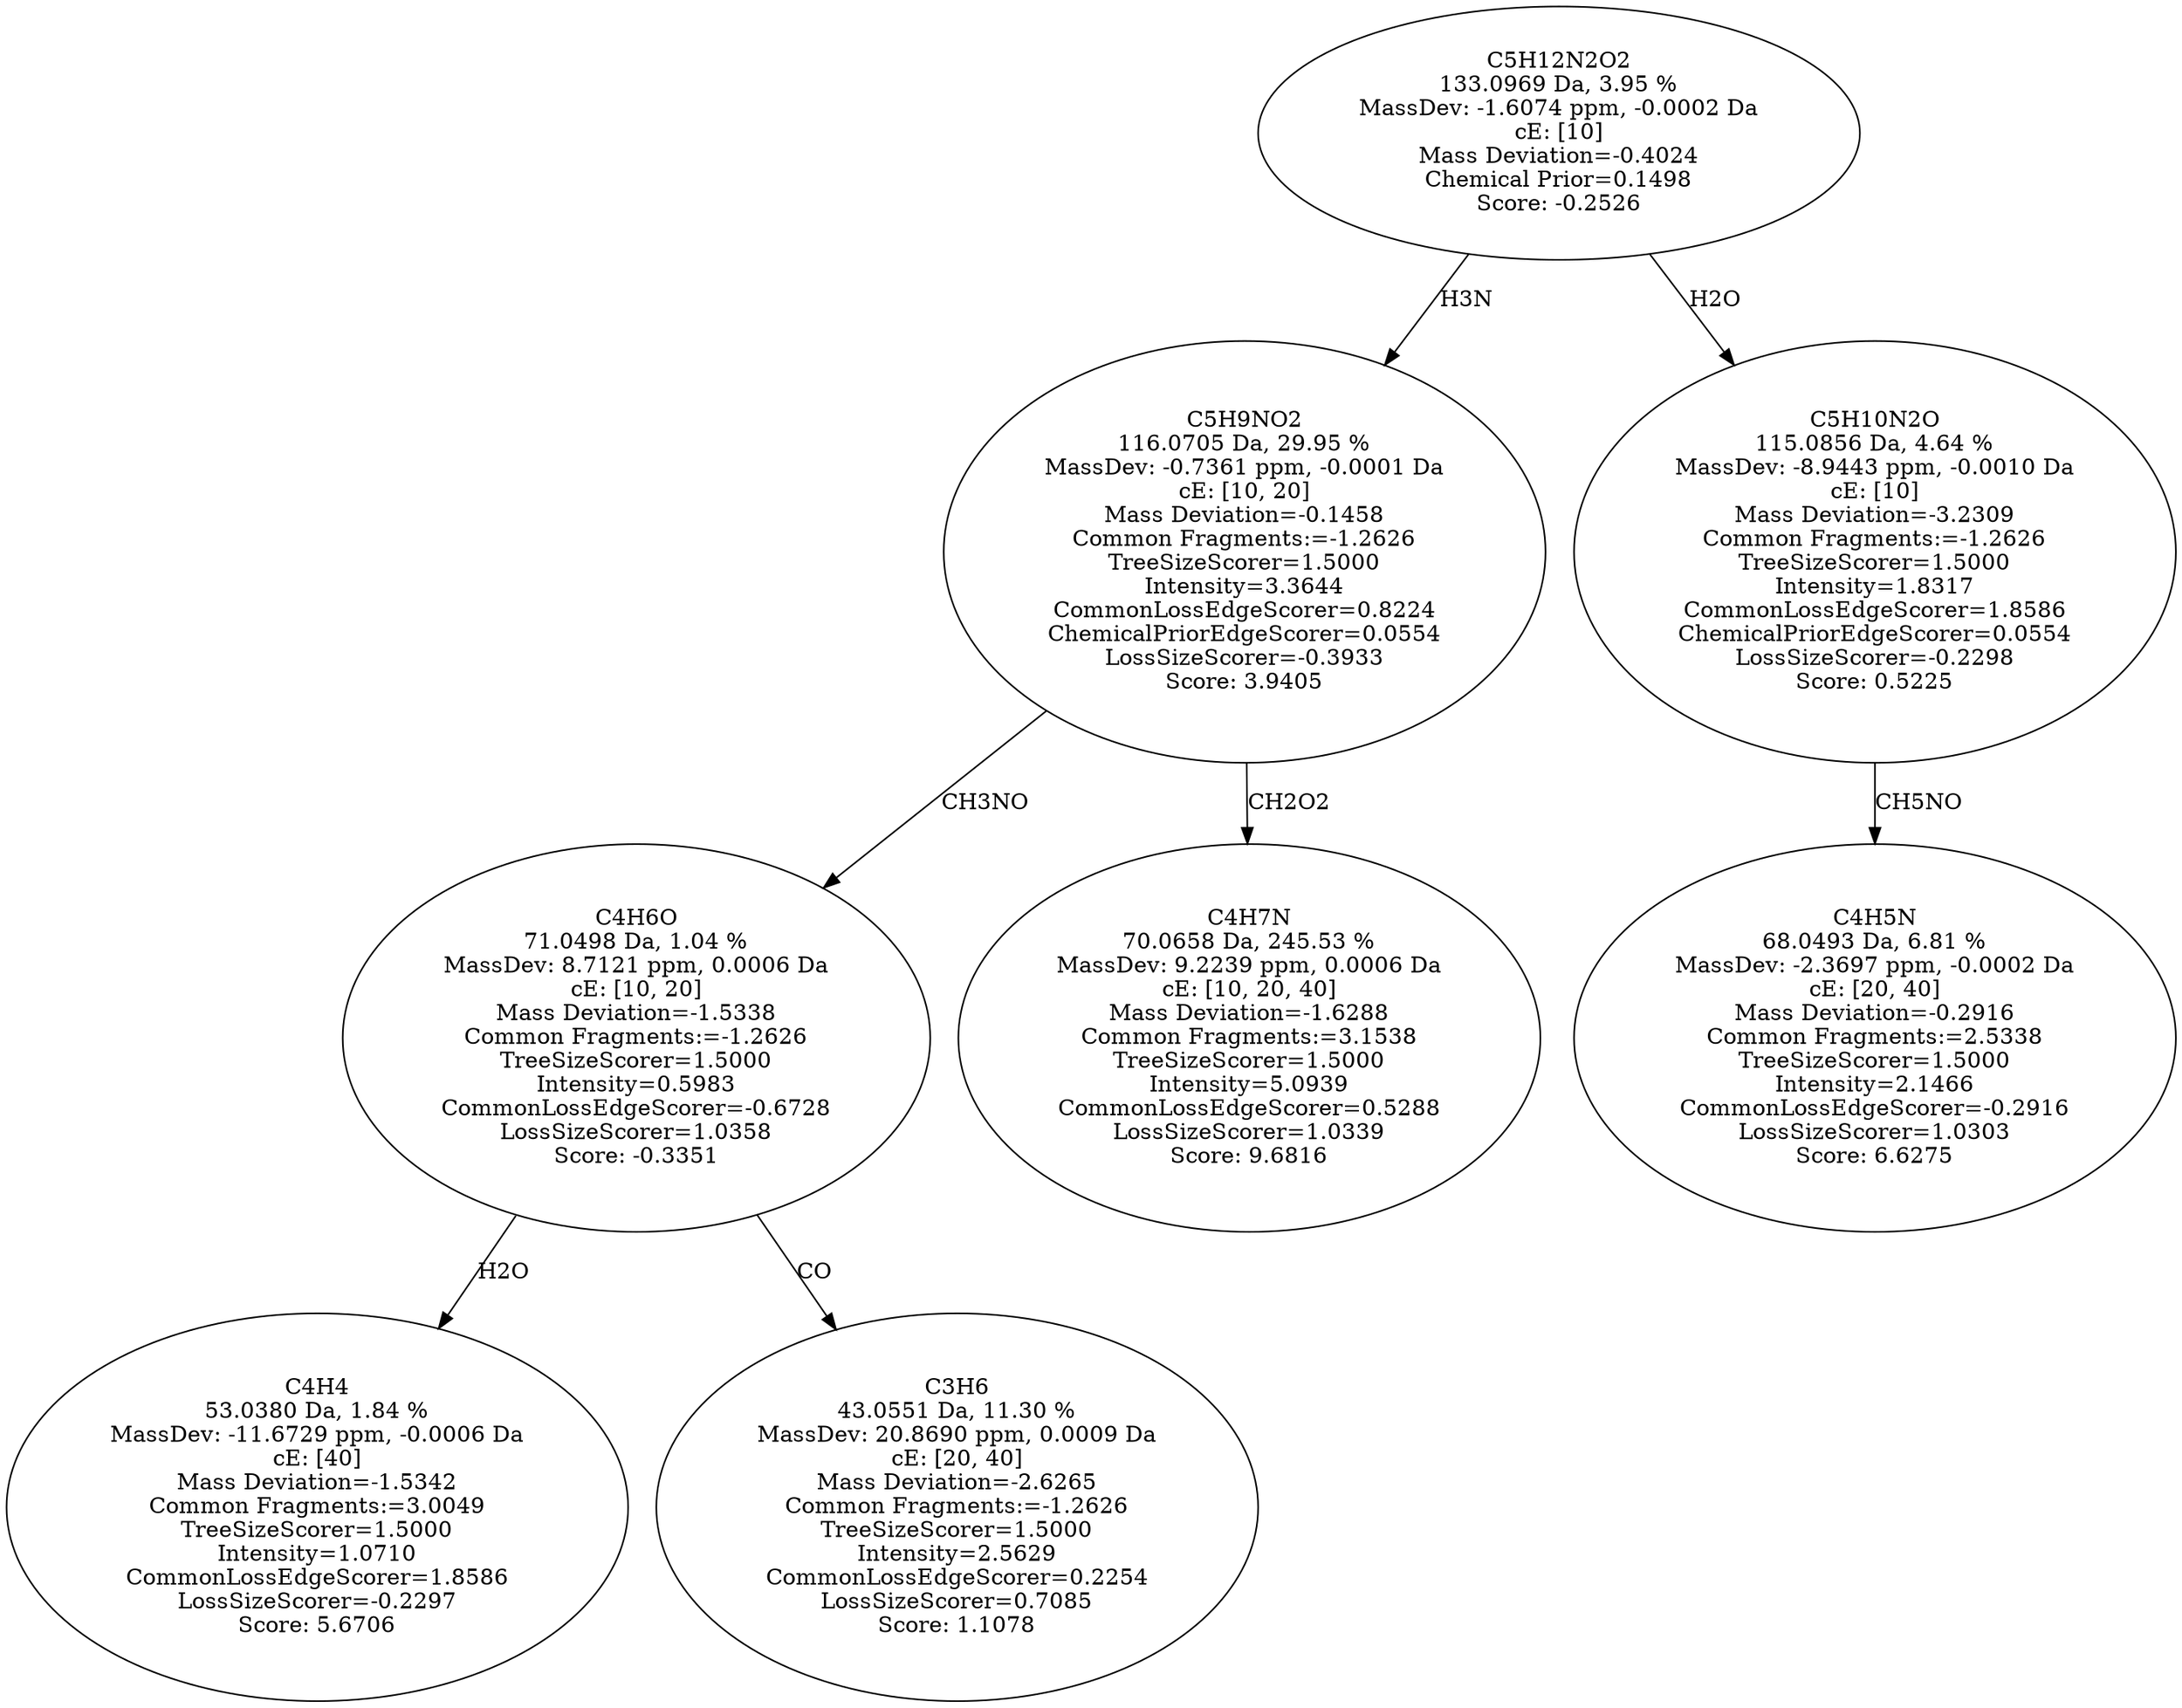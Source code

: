 strict digraph {
v1 [label="C4H4\n53.0380 Da, 1.84 %\nMassDev: -11.6729 ppm, -0.0006 Da\ncE: [40]\nMass Deviation=-1.5342\nCommon Fragments:=3.0049\nTreeSizeScorer=1.5000\nIntensity=1.0710\nCommonLossEdgeScorer=1.8586\nLossSizeScorer=-0.2297\nScore: 5.6706"];
v2 [label="C3H6\n43.0551 Da, 11.30 %\nMassDev: 20.8690 ppm, 0.0009 Da\ncE: [20, 40]\nMass Deviation=-2.6265\nCommon Fragments:=-1.2626\nTreeSizeScorer=1.5000\nIntensity=2.5629\nCommonLossEdgeScorer=0.2254\nLossSizeScorer=0.7085\nScore: 1.1078"];
v3 [label="C4H6O\n71.0498 Da, 1.04 %\nMassDev: 8.7121 ppm, 0.0006 Da\ncE: [10, 20]\nMass Deviation=-1.5338\nCommon Fragments:=-1.2626\nTreeSizeScorer=1.5000\nIntensity=0.5983\nCommonLossEdgeScorer=-0.6728\nLossSizeScorer=1.0358\nScore: -0.3351"];
v4 [label="C4H7N\n70.0658 Da, 245.53 %\nMassDev: 9.2239 ppm, 0.0006 Da\ncE: [10, 20, 40]\nMass Deviation=-1.6288\nCommon Fragments:=3.1538\nTreeSizeScorer=1.5000\nIntensity=5.0939\nCommonLossEdgeScorer=0.5288\nLossSizeScorer=1.0339\nScore: 9.6816"];
v5 [label="C5H9NO2\n116.0705 Da, 29.95 %\nMassDev: -0.7361 ppm, -0.0001 Da\ncE: [10, 20]\nMass Deviation=-0.1458\nCommon Fragments:=-1.2626\nTreeSizeScorer=1.5000\nIntensity=3.3644\nCommonLossEdgeScorer=0.8224\nChemicalPriorEdgeScorer=0.0554\nLossSizeScorer=-0.3933\nScore: 3.9405"];
v6 [label="C4H5N\n68.0493 Da, 6.81 %\nMassDev: -2.3697 ppm, -0.0002 Da\ncE: [20, 40]\nMass Deviation=-0.2916\nCommon Fragments:=2.5338\nTreeSizeScorer=1.5000\nIntensity=2.1466\nCommonLossEdgeScorer=-0.2916\nLossSizeScorer=1.0303\nScore: 6.6275"];
v7 [label="C5H10N2O\n115.0856 Da, 4.64 %\nMassDev: -8.9443 ppm, -0.0010 Da\ncE: [10]\nMass Deviation=-3.2309\nCommon Fragments:=-1.2626\nTreeSizeScorer=1.5000\nIntensity=1.8317\nCommonLossEdgeScorer=1.8586\nChemicalPriorEdgeScorer=0.0554\nLossSizeScorer=-0.2298\nScore: 0.5225"];
v8 [label="C5H12N2O2\n133.0969 Da, 3.95 %\nMassDev: -1.6074 ppm, -0.0002 Da\ncE: [10]\nMass Deviation=-0.4024\nChemical Prior=0.1498\nScore: -0.2526"];
v3 -> v1 [label="H2O"];
v3 -> v2 [label="CO"];
v5 -> v3 [label="CH3NO"];
v5 -> v4 [label="CH2O2"];
v8 -> v5 [label="H3N"];
v7 -> v6 [label="CH5NO"];
v8 -> v7 [label="H2O"];
}